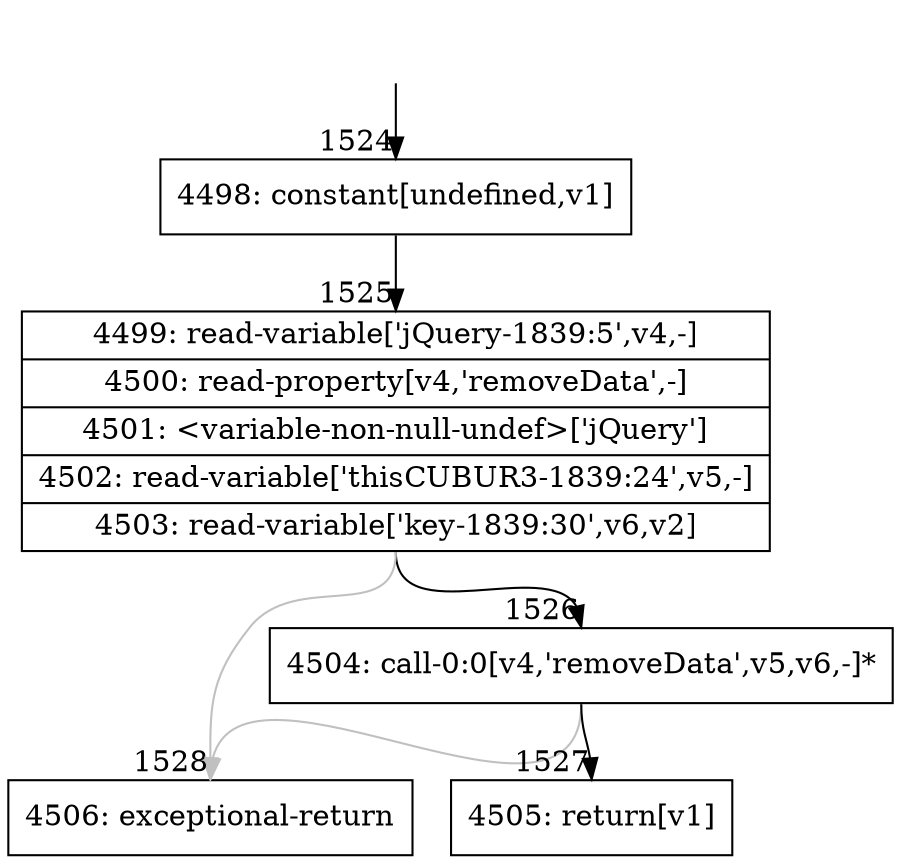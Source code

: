 digraph {
rankdir="TD"
BB_entry105[shape=none,label=""];
BB_entry105 -> BB1524 [tailport=s, headport=n, headlabel="    1524"]
BB1524 [shape=record label="{4498: constant[undefined,v1]}" ] 
BB1524 -> BB1525 [tailport=s, headport=n, headlabel="      1525"]
BB1525 [shape=record label="{4499: read-variable['jQuery-1839:5',v4,-]|4500: read-property[v4,'removeData',-]|4501: \<variable-non-null-undef\>['jQuery']|4502: read-variable['thisCUBUR3-1839:24',v5,-]|4503: read-variable['key-1839:30',v6,v2]}" ] 
BB1525 -> BB1526 [tailport=s, headport=n, headlabel="      1526"]
BB1525 -> BB1528 [tailport=s, headport=n, color=gray, headlabel="      1528"]
BB1526 [shape=record label="{4504: call-0:0[v4,'removeData',v5,v6,-]*}" ] 
BB1526 -> BB1527 [tailport=s, headport=n, headlabel="      1527"]
BB1526 -> BB1528 [tailport=s, headport=n, color=gray]
BB1527 [shape=record label="{4505: return[v1]}" ] 
BB1528 [shape=record label="{4506: exceptional-return}" ] 
}
